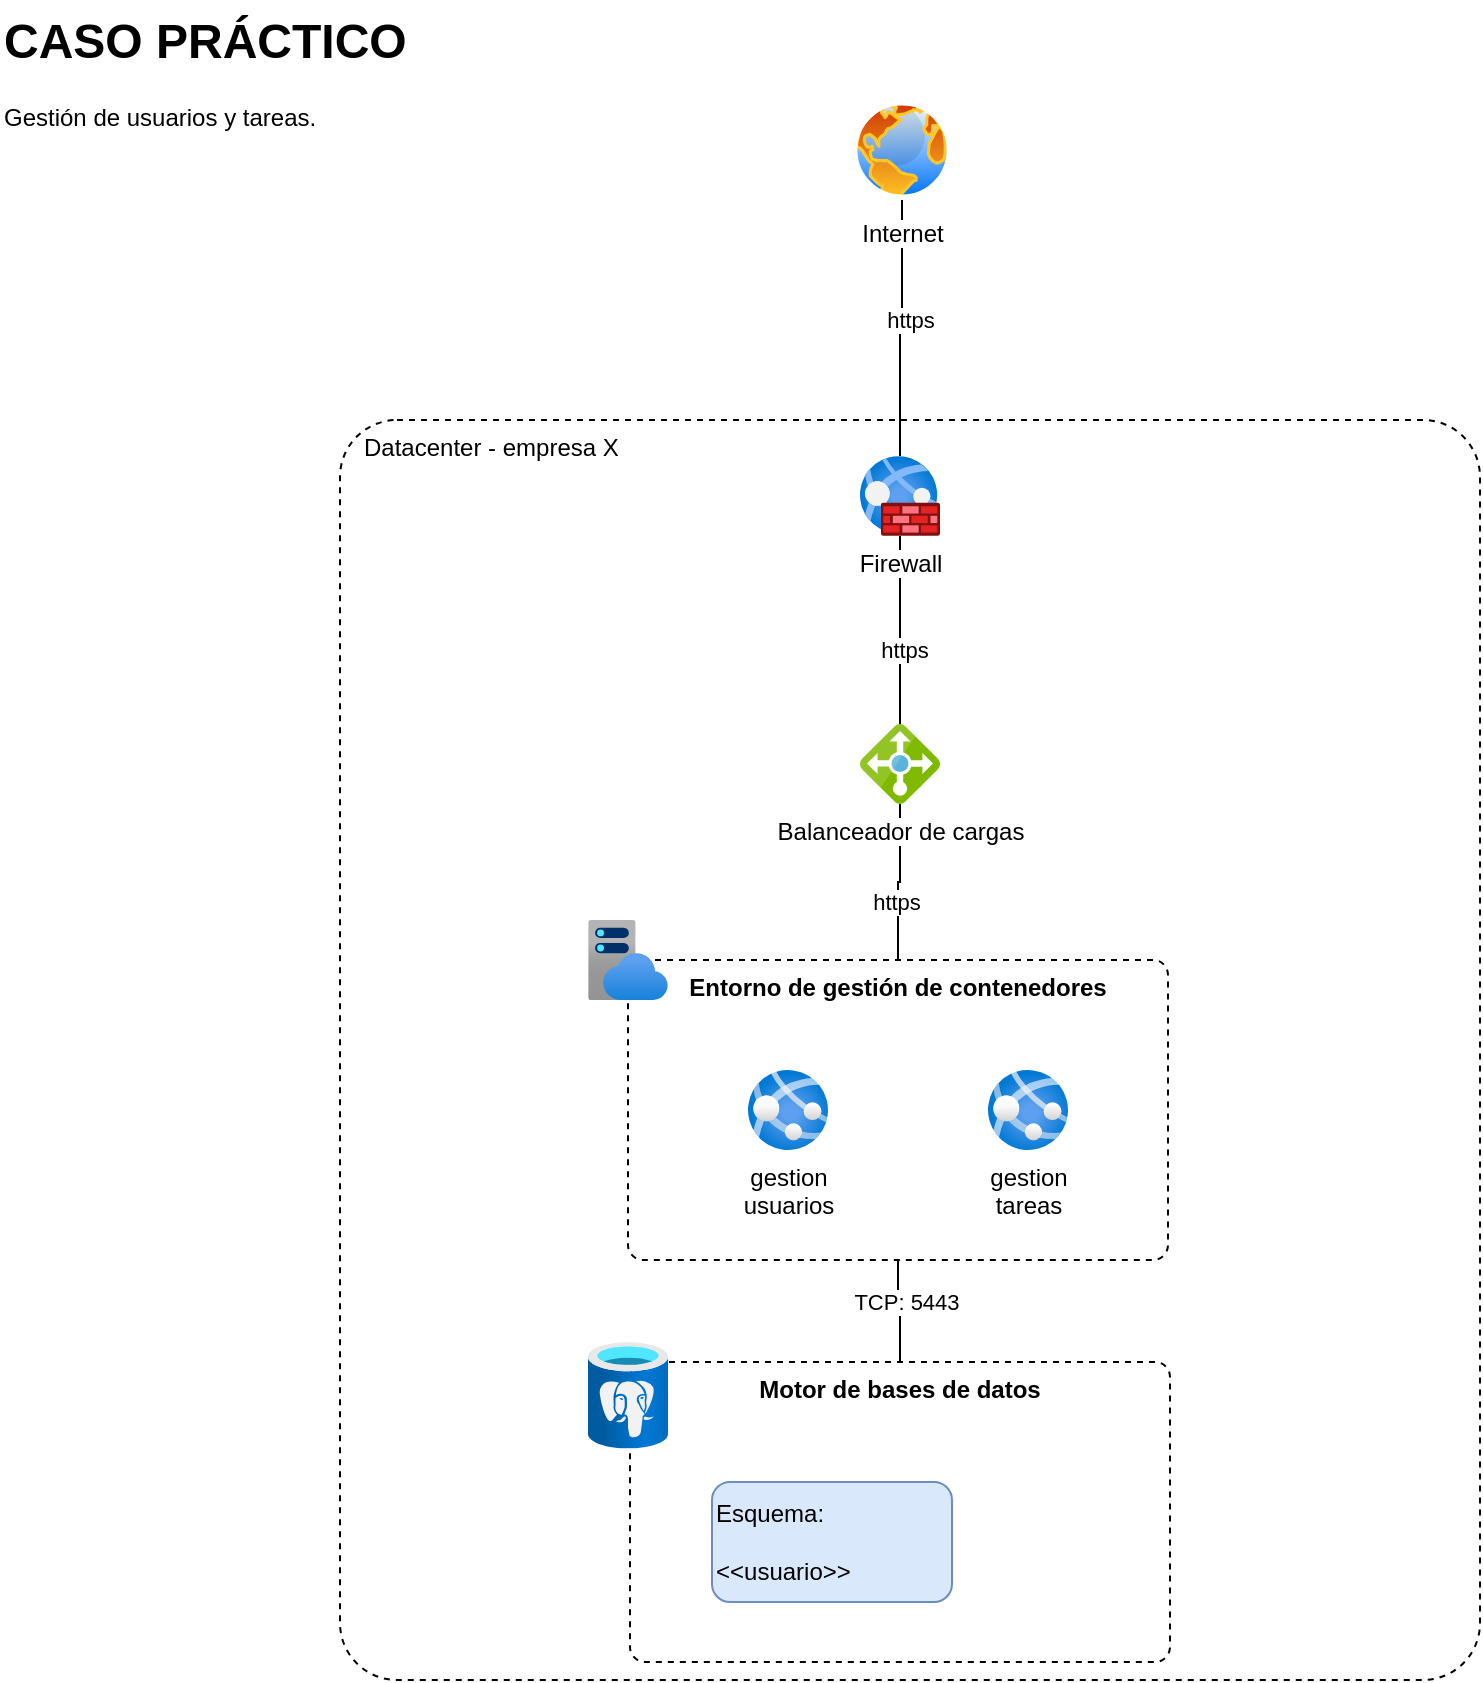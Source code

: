 <mxfile version="28.2.5">
  <diagram name="Page-1" id="AglB4xnbbrw0YyVzVnAK">
    <mxGraphModel dx="1338" dy="724" grid="1" gridSize="10" guides="1" tooltips="1" connect="1" arrows="1" fold="1" page="1" pageScale="1" pageWidth="4681" pageHeight="3300" math="0" shadow="0">
      <root>
        <mxCell id="0" />
        <mxCell id="1" parent="0" />
        <mxCell id="J9VA7IRSwFvSvSfeFG77-1" value="&amp;nbsp; &amp;nbsp;Datacenter - empresa X" style="rounded=1;whiteSpace=wrap;html=1;dashed=1;fillColor=none;arcSize=5;align=left;verticalAlign=top;" vertex="1" parent="1">
          <mxGeometry x="180" y="220" width="570" height="630" as="geometry" />
        </mxCell>
        <mxCell id="J9VA7IRSwFvSvSfeFG77-2" value="&lt;h1 style=&quot;margin-top: 0px;&quot;&gt;CASO PRÁCTICO&lt;/h1&gt;&lt;p&gt;Gestión de usuarios y tareas.&lt;/p&gt;" style="text;html=1;whiteSpace=wrap;overflow=hidden;rounded=0;" vertex="1" parent="1">
          <mxGeometry x="10" y="10" width="370" height="80" as="geometry" />
        </mxCell>
        <mxCell id="J9VA7IRSwFvSvSfeFG77-8" style="edgeStyle=orthogonalEdgeStyle;rounded=0;orthogonalLoop=1;jettySize=auto;html=1;endArrow=none;endFill=0;" edge="1" parent="1" source="J9VA7IRSwFvSvSfeFG77-7" target="J9VA7IRSwFvSvSfeFG77-3">
          <mxGeometry relative="1" as="geometry" />
        </mxCell>
        <mxCell id="J9VA7IRSwFvSvSfeFG77-15" value="https" style="edgeLabel;html=1;align=center;verticalAlign=middle;resizable=0;points=[];" vertex="1" connectable="0" parent="J9VA7IRSwFvSvSfeFG77-8">
          <mxGeometry x="-0.265" y="1" relative="1" as="geometry">
            <mxPoint as="offset" />
          </mxGeometry>
        </mxCell>
        <mxCell id="J9VA7IRSwFvSvSfeFG77-19" style="edgeStyle=orthogonalEdgeStyle;rounded=0;orthogonalLoop=1;jettySize=auto;html=1;endArrow=none;endFill=0;" edge="1" parent="1" source="J9VA7IRSwFvSvSfeFG77-7" target="J9VA7IRSwFvSvSfeFG77-14">
          <mxGeometry relative="1" as="geometry" />
        </mxCell>
        <mxCell id="J9VA7IRSwFvSvSfeFG77-20" value="TCP: 5443" style="edgeLabel;html=1;align=center;verticalAlign=middle;resizable=0;points=[];" vertex="1" connectable="0" parent="J9VA7IRSwFvSvSfeFG77-19">
          <mxGeometry x="-0.195" y="4" relative="1" as="geometry">
            <mxPoint as="offset" />
          </mxGeometry>
        </mxCell>
        <mxCell id="J9VA7IRSwFvSvSfeFG77-7" value="Entorno de gestión de contenedores" style="rounded=1;whiteSpace=wrap;html=1;dashed=1;fillColor=none;arcSize=5;align=center;verticalAlign=top;fontStyle=1" vertex="1" parent="1">
          <mxGeometry x="324" y="490" width="270" height="150" as="geometry" />
        </mxCell>
        <mxCell id="J9VA7IRSwFvSvSfeFG77-3" value="Balanceador de cargas" style="image;sketch=0;aspect=fixed;html=1;points=[];align=center;fontSize=12;image=img/lib/mscae/Load_Balancer_feature.svg;" vertex="1" parent="1">
          <mxGeometry x="440" y="372" width="40" height="40" as="geometry" />
        </mxCell>
        <mxCell id="J9VA7IRSwFvSvSfeFG77-9" style="edgeStyle=orthogonalEdgeStyle;rounded=0;orthogonalLoop=1;jettySize=auto;html=1;endArrow=none;endFill=0;" edge="1" parent="1" source="J9VA7IRSwFvSvSfeFG77-4" target="J9VA7IRSwFvSvSfeFG77-3">
          <mxGeometry relative="1" as="geometry" />
        </mxCell>
        <mxCell id="J9VA7IRSwFvSvSfeFG77-17" value="https" style="edgeLabel;html=1;align=center;verticalAlign=middle;resizable=0;points=[];" vertex="1" connectable="0" parent="J9VA7IRSwFvSvSfeFG77-9">
          <mxGeometry x="0.204" y="2" relative="1" as="geometry">
            <mxPoint as="offset" />
          </mxGeometry>
        </mxCell>
        <mxCell id="J9VA7IRSwFvSvSfeFG77-4" value="Firewall" style="image;aspect=fixed;html=1;points=[];align=center;fontSize=12;image=img/lib/azure2/networking/Web_Application_Firewall_Policies_WAF.svg;" vertex="1" parent="1">
          <mxGeometry x="440" y="238" width="40" height="40" as="geometry" />
        </mxCell>
        <mxCell id="J9VA7IRSwFvSvSfeFG77-5" value="" style="image;aspect=fixed;html=1;points=[];align=center;fontSize=12;image=img/lib/azure2/app_services/App_Service_Plans.svg;" vertex="1" parent="1">
          <mxGeometry x="304" y="470" width="40" height="40" as="geometry" />
        </mxCell>
        <mxCell id="J9VA7IRSwFvSvSfeFG77-6" value="gestion&lt;div&gt;usuarios&lt;/div&gt;" style="image;aspect=fixed;html=1;points=[];align=center;fontSize=12;image=img/lib/azure2/app_services/App_Services.svg;" vertex="1" parent="1">
          <mxGeometry x="384" y="545" width="40" height="40" as="geometry" />
        </mxCell>
        <mxCell id="J9VA7IRSwFvSvSfeFG77-11" style="edgeStyle=orthogonalEdgeStyle;rounded=0;orthogonalLoop=1;jettySize=auto;html=1;endArrow=none;endFill=0;" edge="1" parent="1" source="J9VA7IRSwFvSvSfeFG77-10" target="J9VA7IRSwFvSvSfeFG77-4">
          <mxGeometry relative="1" as="geometry" />
        </mxCell>
        <mxCell id="J9VA7IRSwFvSvSfeFG77-16" value="https" style="edgeLabel;html=1;align=center;verticalAlign=middle;resizable=0;points=[];" vertex="1" connectable="0" parent="J9VA7IRSwFvSvSfeFG77-11">
          <mxGeometry x="-0.383" y="4" relative="1" as="geometry">
            <mxPoint y="20" as="offset" />
          </mxGeometry>
        </mxCell>
        <mxCell id="J9VA7IRSwFvSvSfeFG77-10" value="Internet" style="image;aspect=fixed;perimeter=ellipsePerimeter;html=1;align=center;shadow=0;dashed=0;spacingTop=3;image=img/lib/active_directory/internet_globe.svg;" vertex="1" parent="1">
          <mxGeometry x="436" y="60" width="50" height="50" as="geometry" />
        </mxCell>
        <mxCell id="J9VA7IRSwFvSvSfeFG77-12" value="gestion&lt;div&gt;tareas&lt;/div&gt;" style="image;aspect=fixed;html=1;points=[];align=center;fontSize=12;image=img/lib/azure2/app_services/App_Services.svg;" vertex="1" parent="1">
          <mxGeometry x="504" y="545" width="40" height="40" as="geometry" />
        </mxCell>
        <mxCell id="J9VA7IRSwFvSvSfeFG77-14" value="Motor de bases de datos" style="rounded=1;whiteSpace=wrap;html=1;dashed=1;fillColor=none;arcSize=5;align=center;verticalAlign=top;fontStyle=1" vertex="1" parent="1">
          <mxGeometry x="325" y="691" width="270" height="150" as="geometry" />
        </mxCell>
        <mxCell id="J9VA7IRSwFvSvSfeFG77-13" value="" style="image;aspect=fixed;html=1;points=[];align=center;fontSize=12;image=img/lib/azure2/databases/Azure_Database_PostgreSQL_Server.svg;" vertex="1" parent="1">
          <mxGeometry x="304" y="681" width="40" height="53.33" as="geometry" />
        </mxCell>
        <mxCell id="J9VA7IRSwFvSvSfeFG77-18" value="Esquema:&lt;div&gt;&lt;br&gt;&lt;/div&gt;&lt;div&gt;&amp;lt;&amp;lt;usuario&amp;gt;&amp;gt;&lt;/div&gt;" style="rounded=1;whiteSpace=wrap;html=1;fillColor=#dae8fc;strokeColor=#6c8ebf;align=left;" vertex="1" parent="1">
          <mxGeometry x="366" y="751" width="120" height="60" as="geometry" />
        </mxCell>
      </root>
    </mxGraphModel>
  </diagram>
</mxfile>
